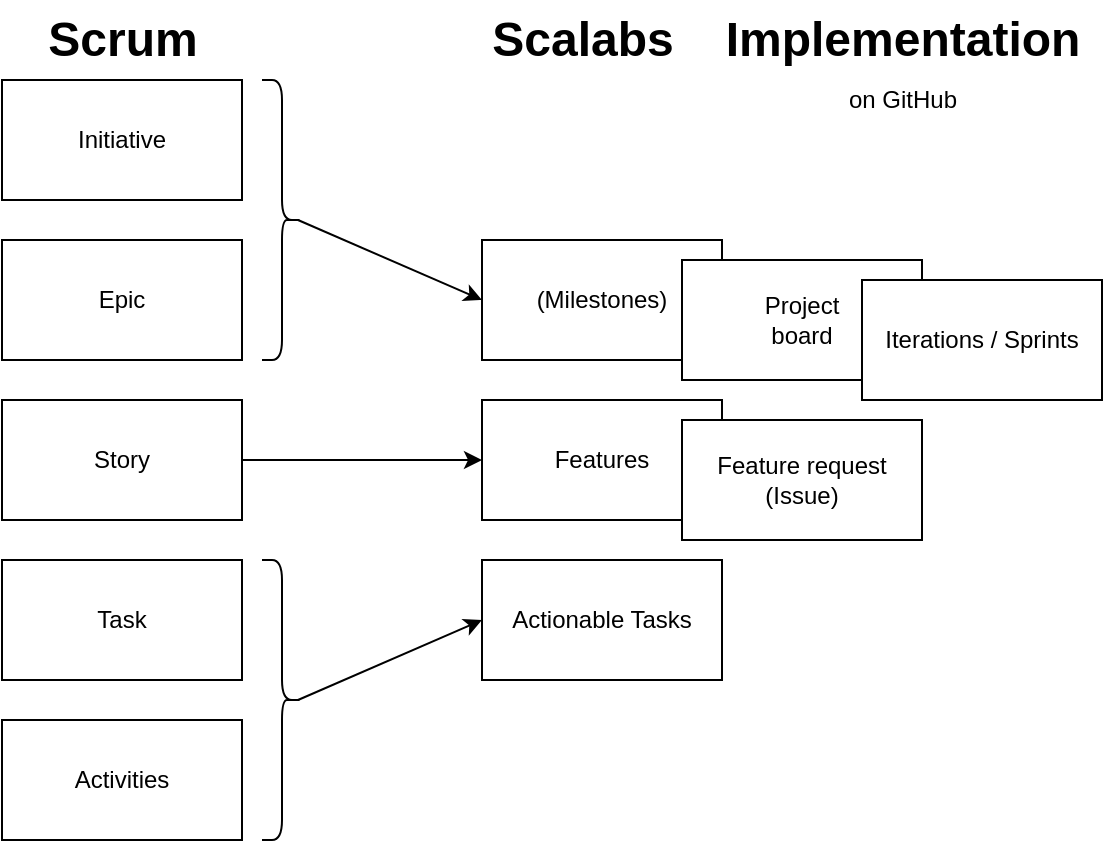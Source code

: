 <mxfile version="20.5.3" type="github">
  <diagram id="Ebuyc3x64oHdGSCdhyJx" name="Page-1">
    <mxGraphModel dx="851" dy="545" grid="1" gridSize="10" guides="1" tooltips="1" connect="1" arrows="1" fold="1" page="1" pageScale="1" pageWidth="827" pageHeight="1169" math="0" shadow="0">
      <root>
        <mxCell id="0" />
        <mxCell id="1" parent="0" />
        <mxCell id="yGy2kFKaapS8bqqDqIdr-1" value="Initiative" style="rounded=0;whiteSpace=wrap;html=1;" vertex="1" parent="1">
          <mxGeometry x="80" y="40" width="120" height="60" as="geometry" />
        </mxCell>
        <mxCell id="yGy2kFKaapS8bqqDqIdr-2" value="Epic" style="rounded=0;whiteSpace=wrap;html=1;" vertex="1" parent="1">
          <mxGeometry x="80" y="120" width="120" height="60" as="geometry" />
        </mxCell>
        <mxCell id="yGy2kFKaapS8bqqDqIdr-17" style="edgeStyle=orthogonalEdgeStyle;rounded=0;orthogonalLoop=1;jettySize=auto;html=1;entryX=0;entryY=0.5;entryDx=0;entryDy=0;" edge="1" parent="1" source="yGy2kFKaapS8bqqDqIdr-4" target="yGy2kFKaapS8bqqDqIdr-7">
          <mxGeometry relative="1" as="geometry" />
        </mxCell>
        <mxCell id="yGy2kFKaapS8bqqDqIdr-4" value="Story" style="rounded=0;whiteSpace=wrap;html=1;" vertex="1" parent="1">
          <mxGeometry x="80" y="200" width="120" height="60" as="geometry" />
        </mxCell>
        <mxCell id="yGy2kFKaapS8bqqDqIdr-5" value="Task" style="rounded=0;whiteSpace=wrap;html=1;" vertex="1" parent="1">
          <mxGeometry x="80" y="280" width="120" height="60" as="geometry" />
        </mxCell>
        <mxCell id="yGy2kFKaapS8bqqDqIdr-6" value="Activities" style="rounded=0;whiteSpace=wrap;html=1;" vertex="1" parent="1">
          <mxGeometry x="80" y="360" width="120" height="60" as="geometry" />
        </mxCell>
        <mxCell id="yGy2kFKaapS8bqqDqIdr-7" value="Features" style="rounded=0;whiteSpace=wrap;html=1;" vertex="1" parent="1">
          <mxGeometry x="320" y="200" width="120" height="60" as="geometry" />
        </mxCell>
        <mxCell id="yGy2kFKaapS8bqqDqIdr-8" value="Actionable Tasks" style="rounded=0;whiteSpace=wrap;html=1;" vertex="1" parent="1">
          <mxGeometry x="320" y="280" width="120" height="60" as="geometry" />
        </mxCell>
        <mxCell id="yGy2kFKaapS8bqqDqIdr-9" value="(Milestones)" style="rounded=0;whiteSpace=wrap;html=1;" vertex="1" parent="1">
          <mxGeometry x="320" y="120" width="120" height="60" as="geometry" />
        </mxCell>
        <mxCell id="yGy2kFKaapS8bqqDqIdr-12" value="Project&lt;br&gt;board" style="rounded=0;whiteSpace=wrap;html=1;" vertex="1" parent="1">
          <mxGeometry x="420" y="130" width="120" height="60" as="geometry" />
        </mxCell>
        <mxCell id="yGy2kFKaapS8bqqDqIdr-10" value="Iterations / Sprints" style="rounded=0;whiteSpace=wrap;html=1;" vertex="1" parent="1">
          <mxGeometry x="510" y="140" width="120" height="60" as="geometry" />
        </mxCell>
        <mxCell id="yGy2kFKaapS8bqqDqIdr-13" value="Feature request (Issue)" style="rounded=0;whiteSpace=wrap;html=1;" vertex="1" parent="1">
          <mxGeometry x="420" y="210" width="120" height="60" as="geometry" />
        </mxCell>
        <mxCell id="yGy2kFKaapS8bqqDqIdr-15" value="" style="shape=curlyBracket;whiteSpace=wrap;html=1;rounded=1;flipH=1;labelPosition=right;verticalLabelPosition=middle;align=left;verticalAlign=middle;size=0.5;" vertex="1" parent="1">
          <mxGeometry x="210" y="280" width="20" height="140" as="geometry" />
        </mxCell>
        <mxCell id="yGy2kFKaapS8bqqDqIdr-16" value="" style="endArrow=classic;html=1;rounded=0;entryX=0;entryY=0.5;entryDx=0;entryDy=0;exitX=0.1;exitY=0.5;exitDx=0;exitDy=0;exitPerimeter=0;" edge="1" parent="1" source="yGy2kFKaapS8bqqDqIdr-15" target="yGy2kFKaapS8bqqDqIdr-8">
          <mxGeometry width="50" height="50" relative="1" as="geometry">
            <mxPoint x="230" y="380" as="sourcePoint" />
            <mxPoint x="280" y="330" as="targetPoint" />
          </mxGeometry>
        </mxCell>
        <mxCell id="yGy2kFKaapS8bqqDqIdr-20" value="" style="shape=curlyBracket;whiteSpace=wrap;html=1;rounded=1;flipH=1;labelPosition=right;verticalLabelPosition=middle;align=left;verticalAlign=middle;" vertex="1" parent="1">
          <mxGeometry x="210" y="40" width="20" height="140" as="geometry" />
        </mxCell>
        <mxCell id="yGy2kFKaapS8bqqDqIdr-21" value="" style="endArrow=classic;html=1;rounded=0;entryX=0;entryY=0.5;entryDx=0;entryDy=0;exitX=0.1;exitY=0.5;exitDx=0;exitDy=0;exitPerimeter=0;" edge="1" parent="1" source="yGy2kFKaapS8bqqDqIdr-20" target="yGy2kFKaapS8bqqDqIdr-9">
          <mxGeometry width="50" height="50" relative="1" as="geometry">
            <mxPoint x="260" y="170" as="sourcePoint" />
            <mxPoint x="310" y="120" as="targetPoint" />
          </mxGeometry>
        </mxCell>
        <mxCell id="yGy2kFKaapS8bqqDqIdr-22" value="Scrum" style="text;strokeColor=none;fillColor=none;html=1;fontSize=24;fontStyle=1;verticalAlign=middle;align=center;" vertex="1" parent="1">
          <mxGeometry x="90" width="100" height="40" as="geometry" />
        </mxCell>
        <mxCell id="yGy2kFKaapS8bqqDqIdr-23" value="Scalabs" style="text;strokeColor=none;fillColor=none;html=1;fontSize=24;fontStyle=1;verticalAlign=middle;align=center;" vertex="1" parent="1">
          <mxGeometry x="320" width="100" height="40" as="geometry" />
        </mxCell>
        <mxCell id="yGy2kFKaapS8bqqDqIdr-24" value="Implementation" style="text;strokeColor=none;fillColor=none;html=1;fontSize=24;fontStyle=1;verticalAlign=middle;align=center;" vertex="1" parent="1">
          <mxGeometry x="480" width="100" height="40" as="geometry" />
        </mxCell>
        <mxCell id="yGy2kFKaapS8bqqDqIdr-25" value="on GitHub" style="text;html=1;align=center;verticalAlign=middle;resizable=0;points=[];autosize=1;strokeColor=none;fillColor=none;" vertex="1" parent="1">
          <mxGeometry x="490" y="35" width="80" height="30" as="geometry" />
        </mxCell>
      </root>
    </mxGraphModel>
  </diagram>
</mxfile>
